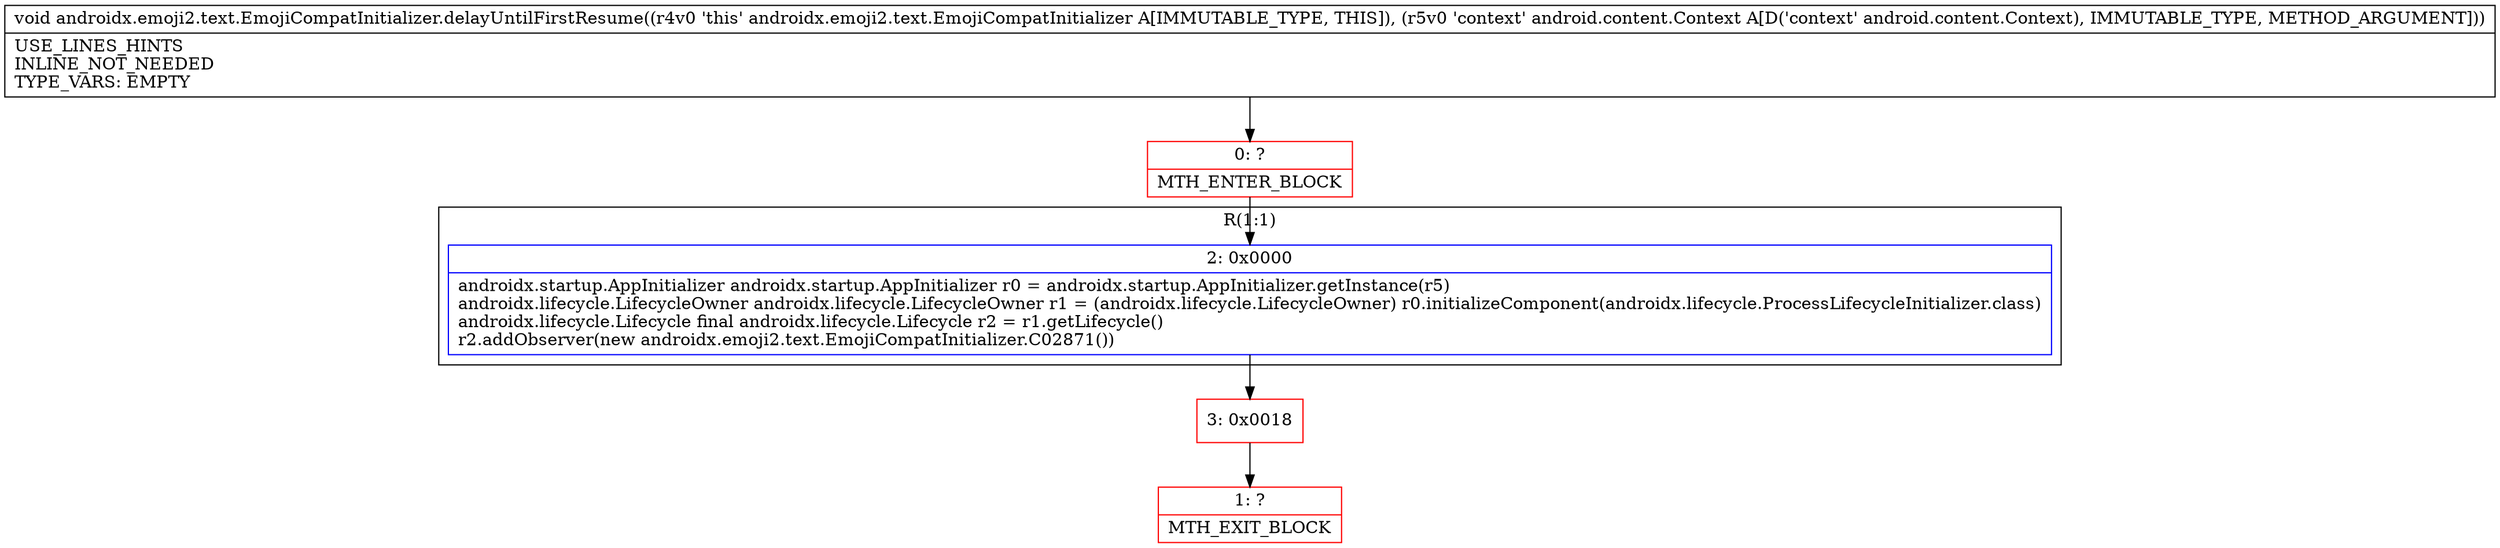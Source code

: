 digraph "CFG forandroidx.emoji2.text.EmojiCompatInitializer.delayUntilFirstResume(Landroid\/content\/Context;)V" {
subgraph cluster_Region_833964681 {
label = "R(1:1)";
node [shape=record,color=blue];
Node_2 [shape=record,label="{2\:\ 0x0000|androidx.startup.AppInitializer androidx.startup.AppInitializer r0 = androidx.startup.AppInitializer.getInstance(r5)\landroidx.lifecycle.LifecycleOwner androidx.lifecycle.LifecycleOwner r1 = (androidx.lifecycle.LifecycleOwner) r0.initializeComponent(androidx.lifecycle.ProcessLifecycleInitializer.class)\landroidx.lifecycle.Lifecycle final androidx.lifecycle.Lifecycle r2 = r1.getLifecycle()\lr2.addObserver(new androidx.emoji2.text.EmojiCompatInitializer.C02871())\l}"];
}
Node_0 [shape=record,color=red,label="{0\:\ ?|MTH_ENTER_BLOCK\l}"];
Node_3 [shape=record,color=red,label="{3\:\ 0x0018}"];
Node_1 [shape=record,color=red,label="{1\:\ ?|MTH_EXIT_BLOCK\l}"];
MethodNode[shape=record,label="{void androidx.emoji2.text.EmojiCompatInitializer.delayUntilFirstResume((r4v0 'this' androidx.emoji2.text.EmojiCompatInitializer A[IMMUTABLE_TYPE, THIS]), (r5v0 'context' android.content.Context A[D('context' android.content.Context), IMMUTABLE_TYPE, METHOD_ARGUMENT]))  | USE_LINES_HINTS\lINLINE_NOT_NEEDED\lTYPE_VARS: EMPTY\l}"];
MethodNode -> Node_0;Node_2 -> Node_3;
Node_0 -> Node_2;
Node_3 -> Node_1;
}

